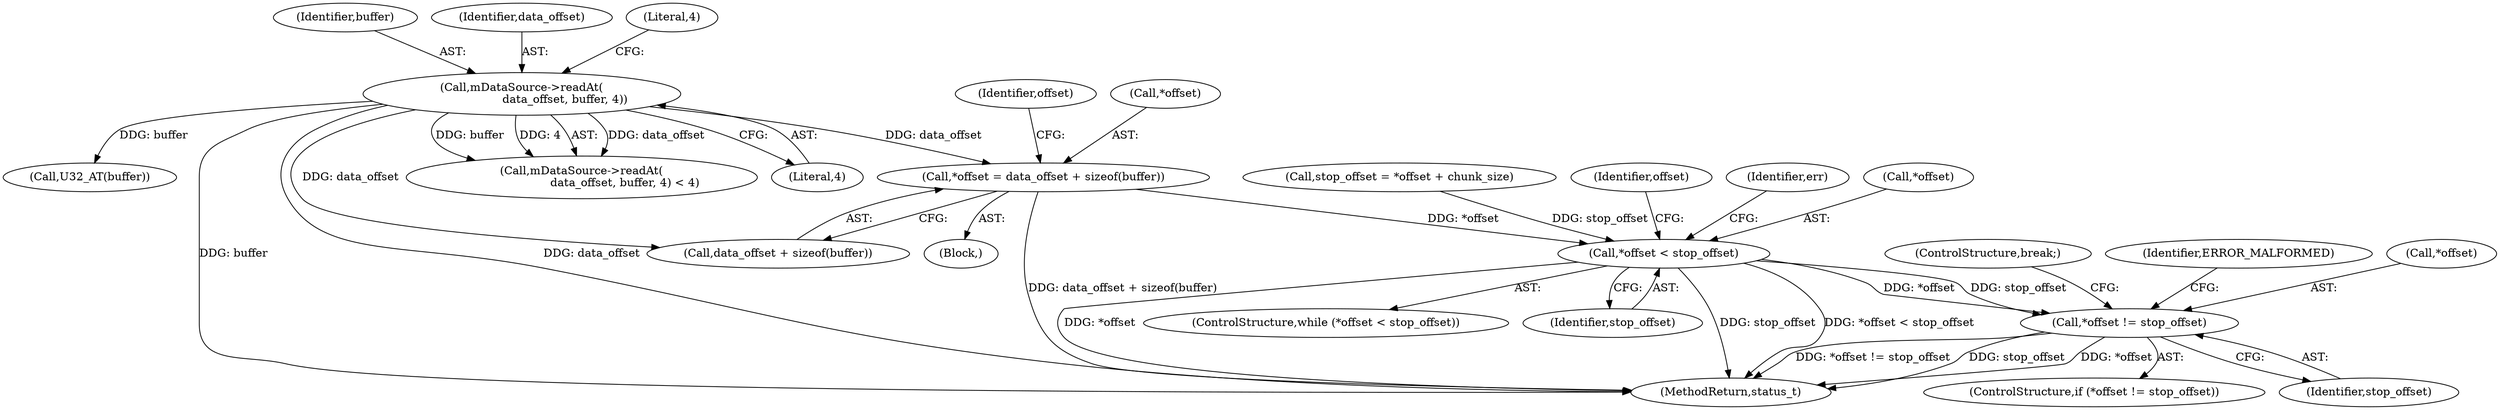 digraph "0_Android_463a6f807e187828442949d1924e143cf07778c6@API" {
"1002273" [label="(Call,*offset = data_offset + sizeof(buffer))"];
"1002242" [label="(Call,mDataSource->readAt(\n                        data_offset, buffer, 4))"];
"1002281" [label="(Call,*offset < stop_offset)"];
"1002302" [label="(Call,*offset != stop_offset)"];
"1002283" [label="(Identifier,offset)"];
"1002284" [label="(Identifier,stop_offset)"];
"1002309" [label="(ControlStructure,break;)"];
"1002281" [label="(Call,*offset < stop_offset)"];
"1002224" [label="(Block,)"];
"1002302" [label="(Call,*offset != stop_offset)"];
"1002267" [label="(Call,stop_offset = *offset + chunk_size)"];
"1002273" [label="(Call,*offset = data_offset + sizeof(buffer))"];
"1002245" [label="(Literal,4)"];
"1002244" [label="(Identifier,buffer)"];
"1002308" [label="(Identifier,ERROR_MALFORMED)"];
"1002242" [label="(Call,mDataSource->readAt(\n                        data_offset, buffer, 4))"];
"1002241" [label="(Call,mDataSource->readAt(\n                        data_offset, buffer, 4) < 4)"];
"1002256" [label="(Call,U32_AT(buffer))"];
"1002303" [label="(Call,*offset)"];
"1002911" [label="(MethodReturn,status_t)"];
"1002304" [label="(Identifier,offset)"];
"1002274" [label="(Call,*offset)"];
"1002288" [label="(Identifier,err)"];
"1002243" [label="(Identifier,data_offset)"];
"1002282" [label="(Call,*offset)"];
"1002301" [label="(ControlStructure,if (*offset != stop_offset))"];
"1002305" [label="(Identifier,stop_offset)"];
"1002246" [label="(Literal,4)"];
"1002280" [label="(ControlStructure,while (*offset < stop_offset))"];
"1002276" [label="(Call,data_offset + sizeof(buffer))"];
"1002273" -> "1002224"  [label="AST: "];
"1002273" -> "1002276"  [label="CFG: "];
"1002274" -> "1002273"  [label="AST: "];
"1002276" -> "1002273"  [label="AST: "];
"1002283" -> "1002273"  [label="CFG: "];
"1002273" -> "1002911"  [label="DDG: data_offset + sizeof(buffer)"];
"1002242" -> "1002273"  [label="DDG: data_offset"];
"1002273" -> "1002281"  [label="DDG: *offset"];
"1002242" -> "1002241"  [label="AST: "];
"1002242" -> "1002245"  [label="CFG: "];
"1002243" -> "1002242"  [label="AST: "];
"1002244" -> "1002242"  [label="AST: "];
"1002245" -> "1002242"  [label="AST: "];
"1002246" -> "1002242"  [label="CFG: "];
"1002242" -> "1002911"  [label="DDG: buffer"];
"1002242" -> "1002911"  [label="DDG: data_offset"];
"1002242" -> "1002241"  [label="DDG: data_offset"];
"1002242" -> "1002241"  [label="DDG: buffer"];
"1002242" -> "1002241"  [label="DDG: 4"];
"1002242" -> "1002256"  [label="DDG: buffer"];
"1002242" -> "1002276"  [label="DDG: data_offset"];
"1002281" -> "1002280"  [label="AST: "];
"1002281" -> "1002284"  [label="CFG: "];
"1002282" -> "1002281"  [label="AST: "];
"1002284" -> "1002281"  [label="AST: "];
"1002288" -> "1002281"  [label="CFG: "];
"1002304" -> "1002281"  [label="CFG: "];
"1002281" -> "1002911"  [label="DDG: stop_offset"];
"1002281" -> "1002911"  [label="DDG: *offset < stop_offset"];
"1002281" -> "1002911"  [label="DDG: *offset"];
"1002267" -> "1002281"  [label="DDG: stop_offset"];
"1002281" -> "1002302"  [label="DDG: *offset"];
"1002281" -> "1002302"  [label="DDG: stop_offset"];
"1002302" -> "1002301"  [label="AST: "];
"1002302" -> "1002305"  [label="CFG: "];
"1002303" -> "1002302"  [label="AST: "];
"1002305" -> "1002302"  [label="AST: "];
"1002308" -> "1002302"  [label="CFG: "];
"1002309" -> "1002302"  [label="CFG: "];
"1002302" -> "1002911"  [label="DDG: *offset != stop_offset"];
"1002302" -> "1002911"  [label="DDG: stop_offset"];
"1002302" -> "1002911"  [label="DDG: *offset"];
}
